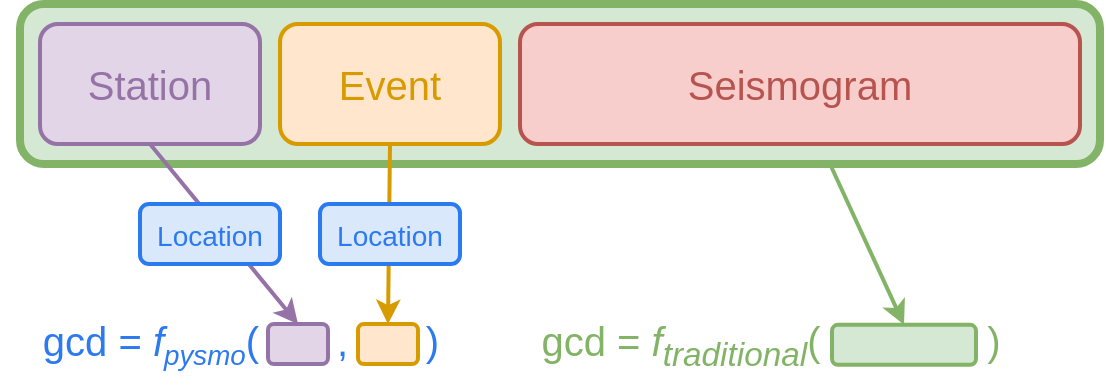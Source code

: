 <mxfile version="21.3.7" type="device">
  <diagram id="o-GlBjIIxTXlQrCIFuJj" name="Page-1">
    <mxGraphModel dx="2074" dy="1198" grid="1" gridSize="10" guides="1" tooltips="1" connect="1" arrows="1" fold="1" page="1" pageScale="1" pageWidth="827" pageHeight="1169" math="0" shadow="0">
      <root>
        <mxCell id="0" />
        <mxCell id="1" parent="0" />
        <mxCell id="S184uQcExb8d7YAL1wuZ-16" value="" style="group;verticalAlign=middle;" parent="1" vertex="1" connectable="0">
          <mxGeometry x="360" y="400" width="290" height="40" as="geometry" />
        </mxCell>
        <mxCell id="S184uQcExb8d7YAL1wuZ-11" value="&lt;span style=&quot;font-weight: 400; font-size: 20px;&quot;&gt;&lt;font color=&quot;#82b366&quot; style=&quot;font-size: 20px;&quot;&gt;gcd = &lt;i style=&quot;&quot;&gt;f&lt;sub&gt;traditional&lt;/sub&gt;&lt;/i&gt;(&amp;nbsp; &amp;nbsp; &amp;nbsp; &amp;nbsp; &amp;nbsp; &amp;nbsp; &amp;nbsp; &amp;nbsp;)&lt;/font&gt;&lt;/span&gt;" style="text;strokeColor=none;fillColor=none;html=1;fontSize=20;fontStyle=1;verticalAlign=top;align=center;rounded=1;shadow=0;glass=0;sketch=0;fontColor=#000000;labelPosition=center;verticalLabelPosition=middle;" parent="S184uQcExb8d7YAL1wuZ-16" vertex="1">
          <mxGeometry width="290" height="22.857" as="geometry" />
        </mxCell>
        <mxCell id="S184uQcExb8d7YAL1wuZ-13" value="" style="rounded=1;whiteSpace=wrap;html=1;shadow=0;glass=0;sketch=0;fontSize=20;strokeWidth=2;fillColor=#d5e8d4;strokeColor=#82b366;" parent="S184uQcExb8d7YAL1wuZ-16" vertex="1">
          <mxGeometry x="176" y="10.42" width="72" height="20" as="geometry" />
        </mxCell>
        <mxCell id="S184uQcExb8d7YAL1wuZ-18" value="" style="group;fontColor=#2B7AF0;" parent="1" vertex="1" connectable="0">
          <mxGeometry x="130" y="400" width="240" height="40" as="geometry" />
        </mxCell>
        <mxCell id="S184uQcExb8d7YAL1wuZ-12" value="&lt;span style=&quot;font-weight: 400;&quot;&gt;&lt;font color=&quot;#2b7af0&quot; style=&quot;&quot;&gt;gcd = &lt;i style=&quot;&quot;&gt;f&lt;span style=&quot;font-size: 16.667px;&quot;&gt;&lt;sub&gt;pysmo&lt;/sub&gt;&lt;/span&gt;&lt;/i&gt;(&amp;nbsp; &amp;nbsp; &amp;nbsp; &amp;nbsp;,&amp;nbsp; &amp;nbsp; &amp;nbsp; &amp;nbsp;)&lt;/font&gt;&lt;/span&gt;" style="text;strokeColor=none;fillColor=none;html=1;fontSize=20;fontStyle=1;verticalAlign=middle;align=center;rounded=1;shadow=0;glass=0;sketch=0;fontColor=#000000;" parent="S184uQcExb8d7YAL1wuZ-18" vertex="1">
          <mxGeometry x="-10" width="240" height="40" as="geometry" />
        </mxCell>
        <mxCell id="S184uQcExb8d7YAL1wuZ-14" value="" style="rounded=1;whiteSpace=wrap;html=1;shadow=0;glass=0;sketch=0;fontSize=20;strokeWidth=2;fillColor=#e1d5e7;strokeColor=#9673a6;" parent="S184uQcExb8d7YAL1wuZ-18" vertex="1">
          <mxGeometry x="124" y="10" width="30" height="20" as="geometry" />
        </mxCell>
        <mxCell id="S184uQcExb8d7YAL1wuZ-17" value="" style="rounded=1;whiteSpace=wrap;html=1;shadow=0;glass=0;sketch=0;fontSize=20;strokeWidth=2;fillColor=#ffe6cc;strokeColor=#d79b00;" parent="S184uQcExb8d7YAL1wuZ-18" vertex="1">
          <mxGeometry x="169" y="10" width="30" height="20" as="geometry" />
        </mxCell>
        <mxCell id="l5o7uhjcQKZD2waBQKCn-8" value="" style="endArrow=classic;html=1;rounded=0;entryX=0.5;entryY=0;entryDx=0;entryDy=0;exitX=0.75;exitY=1;exitDx=0;exitDy=0;fillColor=#d5e8d4;strokeColor=#82b366;strokeWidth=2;" parent="1" source="l5o7uhjcQKZD2waBQKCn-2" target="S184uQcExb8d7YAL1wuZ-13" edge="1">
          <mxGeometry width="50" height="50" relative="1" as="geometry">
            <mxPoint x="390" y="520" as="sourcePoint" />
            <mxPoint x="440" y="470" as="targetPoint" />
          </mxGeometry>
        </mxCell>
        <mxCell id="l5o7uhjcQKZD2waBQKCn-2" value="" style="rounded=1;whiteSpace=wrap;html=1;shadow=0;glass=0;sketch=0;fontSize=20;strokeWidth=4;fillColor=#d5e8d4;strokeColor=#82b366;container=0;" parent="1" vertex="1">
          <mxGeometry x="130" y="250" width="540" height="80" as="geometry" />
        </mxCell>
        <mxCell id="l5o7uhjcQKZD2waBQKCn-3" value="&lt;font color=&quot;#d79b00&quot;&gt;Event&lt;/font&gt;" style="rounded=1;whiteSpace=wrap;html=1;fillColor=#ffe6cc;strokeColor=#d79b00;fontSize=20;sketch=0;strokeWidth=2;container=0;" parent="1" vertex="1">
          <mxGeometry x="260" y="260" width="110" height="60" as="geometry" />
        </mxCell>
        <mxCell id="l5o7uhjcQKZD2waBQKCn-4" value="&lt;font color=&quot;#b85450&quot;&gt;Seismogram&lt;/font&gt;" style="rounded=1;whiteSpace=wrap;html=1;fillColor=#f8cecc;strokeColor=#b85450;fontSize=20;sketch=0;glass=0;strokeWidth=2;container=0;" parent="1" vertex="1">
          <mxGeometry x="380" y="260" width="280" height="60" as="geometry" />
        </mxCell>
        <mxCell id="l5o7uhjcQKZD2waBQKCn-5" value="&lt;font color=&quot;#9673a6&quot;&gt;Station&lt;/font&gt;" style="rounded=1;whiteSpace=wrap;html=1;fillColor=#e1d5e7;strokeColor=#9673a6;fontSize=20;sketch=0;strokeWidth=2;container=0;" parent="1" vertex="1">
          <mxGeometry x="140" y="260" width="110" height="60" as="geometry" />
        </mxCell>
        <mxCell id="l5o7uhjcQKZD2waBQKCn-9" value="" style="endArrow=classic;html=1;rounded=0;exitX=0.5;exitY=1;exitDx=0;exitDy=0;entryX=0.5;entryY=0;entryDx=0;entryDy=0;strokeColor=#d79b00;strokeWidth=2;fillColor=#ffe6cc;" parent="1" source="l5o7uhjcQKZD2waBQKCn-3" target="S184uQcExb8d7YAL1wuZ-17" edge="1">
          <mxGeometry width="50" height="50" relative="1" as="geometry">
            <mxPoint x="390" y="520" as="sourcePoint" />
            <mxPoint x="440" y="470" as="targetPoint" />
          </mxGeometry>
        </mxCell>
        <mxCell id="l5o7uhjcQKZD2waBQKCn-10" value="" style="endArrow=classic;html=1;rounded=0;exitX=0.5;exitY=1;exitDx=0;exitDy=0;entryX=0.5;entryY=0;entryDx=0;entryDy=0;strokeWidth=2;strokeColor=#9673a6;fillColor=#e1d5e7;" parent="1" source="l5o7uhjcQKZD2waBQKCn-5" target="S184uQcExb8d7YAL1wuZ-14" edge="1">
          <mxGeometry width="50" height="50" relative="1" as="geometry">
            <mxPoint x="390" y="520" as="sourcePoint" />
            <mxPoint x="440" y="470" as="targetPoint" />
          </mxGeometry>
        </mxCell>
        <mxCell id="13UsZNeRruSqRV3vKV0w-1" value="&lt;font style=&quot;font-size: 14px;&quot; color=&quot;#2b7af0&quot;&gt;Location&lt;/font&gt;" style="rounded=1;whiteSpace=wrap;html=1;fillColor=#dae8fc;strokeColor=#2B7AF0;fontSize=19;sketch=0;strokeWidth=2;container=0;verticalAlign=middle;align=center;" parent="1" vertex="1">
          <mxGeometry x="190" y="350" width="70" height="30" as="geometry" />
        </mxCell>
        <mxCell id="13UsZNeRruSqRV3vKV0w-2" value="&lt;font style=&quot;font-size: 14px;&quot; color=&quot;#2b7af0&quot;&gt;Location&lt;/font&gt;" style="rounded=1;whiteSpace=wrap;html=1;fillColor=#dae8fc;strokeColor=#2B7AF0;fontSize=19;sketch=0;strokeWidth=2;container=0;verticalAlign=middle;align=center;" parent="1" vertex="1">
          <mxGeometry x="280" y="350" width="70" height="30" as="geometry" />
        </mxCell>
      </root>
    </mxGraphModel>
  </diagram>
</mxfile>

